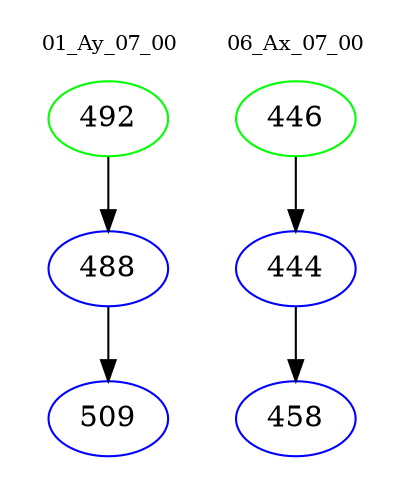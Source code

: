 digraph{
subgraph cluster_0 {
color = white
label = "01_Ay_07_00";
fontsize=10;
T0_492 [label="492", color="green"]
T0_492 -> T0_488 [color="black"]
T0_488 [label="488", color="blue"]
T0_488 -> T0_509 [color="black"]
T0_509 [label="509", color="blue"]
}
subgraph cluster_1 {
color = white
label = "06_Ax_07_00";
fontsize=10;
T1_446 [label="446", color="green"]
T1_446 -> T1_444 [color="black"]
T1_444 [label="444", color="blue"]
T1_444 -> T1_458 [color="black"]
T1_458 [label="458", color="blue"]
}
}
